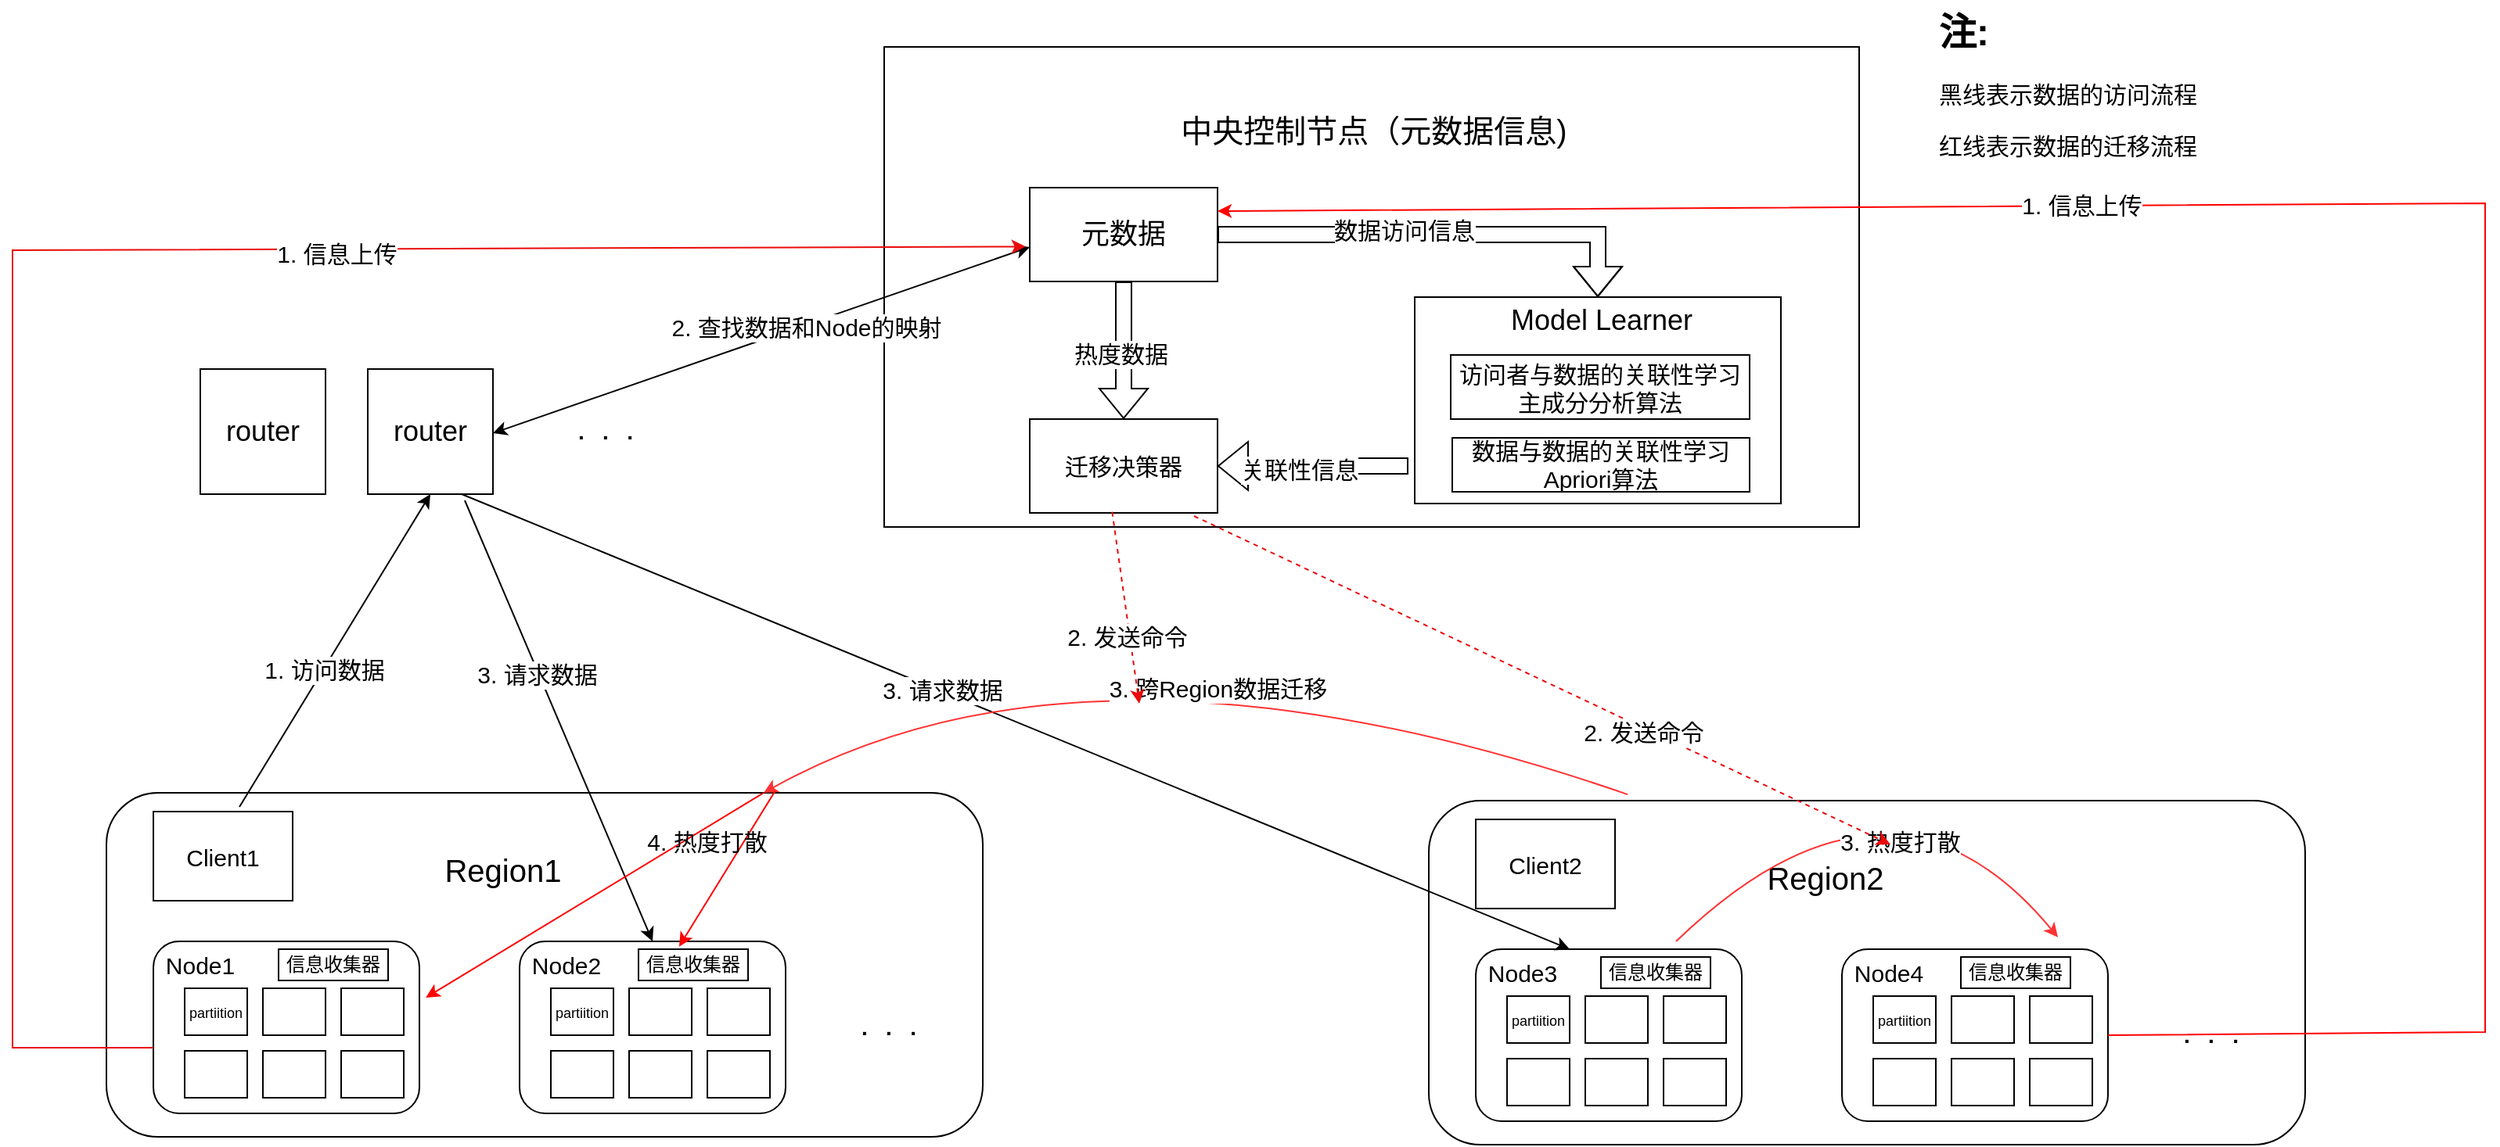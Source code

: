 <mxfile version="24.2.3" type="github">
  <diagram name="第 1 页" id="wyud56oGUguUk-u3dwBo">
    <mxGraphModel dx="2426" dy="1153" grid="1" gridSize="10" guides="1" tooltips="1" connect="1" arrows="1" fold="1" page="0" pageScale="1" pageWidth="3300" pageHeight="4681" math="0" shadow="0">
      <root>
        <mxCell id="0" />
        <mxCell id="1" parent="0" />
        <mxCell id="fK18sFWaVX0sbO686z94-62" value="" style="rounded=0;whiteSpace=wrap;html=1;fillColor=none;" vertex="1" parent="1">
          <mxGeometry x="477" y="130" width="623" height="307" as="geometry" />
        </mxCell>
        <mxCell id="03DIohu5uTfENDP-RpDd-27" value="" style="rounded=1;whiteSpace=wrap;html=1;fillColor=none;align=center;strokeWidth=1;" parent="1" vertex="1">
          <mxGeometry x="-20" y="607" width="560" height="220" as="geometry" />
        </mxCell>
        <mxCell id="03DIohu5uTfENDP-RpDd-28" value="&lt;font style=&quot;font-size: 20px;&quot;&gt;Region1&lt;/font&gt;" style="text;html=1;strokeColor=none;fillColor=none;align=center;verticalAlign=middle;whiteSpace=wrap;rounded=0;strokeWidth=1;" parent="1" vertex="1">
          <mxGeometry x="193" y="638" width="81" height="36" as="geometry" />
        </mxCell>
        <mxCell id="03DIohu5uTfENDP-RpDd-29" value="" style="rounded=1;whiteSpace=wrap;html=1;fillColor=none;strokeWidth=1;" parent="1" vertex="1">
          <mxGeometry x="10" y="702" width="170" height="110" as="geometry" />
        </mxCell>
        <mxCell id="03DIohu5uTfENDP-RpDd-30" value="&lt;font style=&quot;font-size: 15px;&quot;&gt;Node1&lt;/font&gt;" style="text;html=1;strokeColor=none;fillColor=none;align=center;verticalAlign=middle;whiteSpace=wrap;rounded=0;strokeWidth=1;" parent="1" vertex="1">
          <mxGeometry x="10" y="702" width="60" height="30" as="geometry" />
        </mxCell>
        <mxCell id="03DIohu5uTfENDP-RpDd-31" value="" style="rounded=0;whiteSpace=wrap;html=1;strokeWidth=1;" parent="1" vertex="1">
          <mxGeometry x="30" y="732" width="40" height="30" as="geometry" />
        </mxCell>
        <mxCell id="03DIohu5uTfENDP-RpDd-32" value="" style="rounded=0;whiteSpace=wrap;html=1;strokeWidth=1;" parent="1" vertex="1">
          <mxGeometry x="80" y="732" width="40" height="30" as="geometry" />
        </mxCell>
        <mxCell id="03DIohu5uTfENDP-RpDd-33" value="" style="rounded=0;whiteSpace=wrap;html=1;strokeWidth=1;" parent="1" vertex="1">
          <mxGeometry x="30" y="772" width="40" height="30" as="geometry" />
        </mxCell>
        <mxCell id="03DIohu5uTfENDP-RpDd-34" value="" style="rounded=0;whiteSpace=wrap;html=1;strokeWidth=1;" parent="1" vertex="1">
          <mxGeometry x="80" y="772" width="40" height="30" as="geometry" />
        </mxCell>
        <mxCell id="03DIohu5uTfENDP-RpDd-35" value="" style="rounded=0;whiteSpace=wrap;html=1;strokeWidth=1;" parent="1" vertex="1">
          <mxGeometry x="130" y="732" width="40" height="30" as="geometry" />
        </mxCell>
        <mxCell id="03DIohu5uTfENDP-RpDd-36" value="" style="rounded=0;whiteSpace=wrap;html=1;strokeWidth=1;" parent="1" vertex="1">
          <mxGeometry x="130" y="772" width="40" height="30" as="geometry" />
        </mxCell>
        <mxCell id="03DIohu5uTfENDP-RpDd-37" value="&lt;font style=&quot;font-size: 9px;&quot;&gt;partiition&lt;/font&gt;" style="text;html=1;strokeColor=none;fillColor=none;align=center;verticalAlign=middle;whiteSpace=wrap;rounded=0;strokeWidth=1;" parent="1" vertex="1">
          <mxGeometry x="35" y="742" width="30" height="10" as="geometry" />
        </mxCell>
        <mxCell id="03DIohu5uTfENDP-RpDd-38" value="" style="rounded=1;whiteSpace=wrap;html=1;fillColor=none;strokeWidth=1;" parent="1" vertex="1">
          <mxGeometry x="244" y="702" width="170" height="110" as="geometry" />
        </mxCell>
        <mxCell id="03DIohu5uTfENDP-RpDd-39" value="&lt;font style=&quot;font-size: 15px;&quot;&gt;Node2&lt;/font&gt;" style="text;html=1;strokeColor=none;fillColor=none;align=center;verticalAlign=middle;whiteSpace=wrap;rounded=0;strokeWidth=1;" parent="1" vertex="1">
          <mxGeometry x="244" y="702" width="60" height="30" as="geometry" />
        </mxCell>
        <mxCell id="03DIohu5uTfENDP-RpDd-40" value="" style="rounded=0;whiteSpace=wrap;html=1;strokeWidth=1;" parent="1" vertex="1">
          <mxGeometry x="264" y="732" width="40" height="30" as="geometry" />
        </mxCell>
        <mxCell id="03DIohu5uTfENDP-RpDd-41" value="" style="rounded=0;whiteSpace=wrap;html=1;strokeWidth=1;" parent="1" vertex="1">
          <mxGeometry x="314" y="732" width="40" height="30" as="geometry" />
        </mxCell>
        <mxCell id="03DIohu5uTfENDP-RpDd-42" value="" style="rounded=0;whiteSpace=wrap;html=1;strokeWidth=1;" parent="1" vertex="1">
          <mxGeometry x="264" y="772" width="40" height="30" as="geometry" />
        </mxCell>
        <mxCell id="03DIohu5uTfENDP-RpDd-43" value="" style="rounded=0;whiteSpace=wrap;html=1;strokeWidth=1;" parent="1" vertex="1">
          <mxGeometry x="314" y="772" width="40" height="30" as="geometry" />
        </mxCell>
        <mxCell id="03DIohu5uTfENDP-RpDd-44" value="" style="rounded=0;whiteSpace=wrap;html=1;strokeWidth=1;" parent="1" vertex="1">
          <mxGeometry x="364" y="732" width="40" height="30" as="geometry" />
        </mxCell>
        <mxCell id="03DIohu5uTfENDP-RpDd-45" value="" style="rounded=0;whiteSpace=wrap;html=1;strokeWidth=1;" parent="1" vertex="1">
          <mxGeometry x="364" y="772" width="40" height="30" as="geometry" />
        </mxCell>
        <mxCell id="03DIohu5uTfENDP-RpDd-46" value="&lt;font style=&quot;font-size: 9px;&quot;&gt;partiition&lt;/font&gt;" style="text;html=1;strokeColor=none;fillColor=none;align=center;verticalAlign=middle;whiteSpace=wrap;rounded=0;strokeWidth=1;" parent="1" vertex="1">
          <mxGeometry x="269" y="742" width="30" height="10" as="geometry" />
        </mxCell>
        <mxCell id="03DIohu5uTfENDP-RpDd-47" value="&lt;b&gt;&lt;font style=&quot;font-size: 14px;&quot;&gt;.&amp;nbsp; &amp;nbsp;.&amp;nbsp; &amp;nbsp;.&lt;/font&gt;&lt;/b&gt;" style="text;html=1;strokeColor=none;fillColor=none;align=center;verticalAlign=middle;whiteSpace=wrap;rounded=0;" parent="1" vertex="1">
          <mxGeometry x="450" y="742" width="60" height="30" as="geometry" />
        </mxCell>
        <mxCell id="03DIohu5uTfENDP-RpDd-48" value="信息收集器" style="rounded=0;whiteSpace=wrap;html=1;" parent="1" vertex="1">
          <mxGeometry x="90" y="707" width="70" height="20" as="geometry" />
        </mxCell>
        <mxCell id="03DIohu5uTfENDP-RpDd-49" value="信息收集器" style="rounded=0;whiteSpace=wrap;html=1;" parent="1" vertex="1">
          <mxGeometry x="320" y="707" width="70" height="20" as="geometry" />
        </mxCell>
        <mxCell id="fK18sFWaVX0sbO686z94-1" value="&lt;font style=&quot;font-size: 15px;&quot;&gt;Client1&lt;/font&gt;" style="rounded=0;whiteSpace=wrap;html=1;fillColor=none;" vertex="1" parent="1">
          <mxGeometry x="10" y="619" width="89" height="57" as="geometry" />
        </mxCell>
        <mxCell id="fK18sFWaVX0sbO686z94-26" value="" style="rounded=1;whiteSpace=wrap;html=1;fillColor=none;align=center;strokeWidth=1;" vertex="1" parent="1">
          <mxGeometry x="825" y="612" width="560" height="220" as="geometry" />
        </mxCell>
        <mxCell id="fK18sFWaVX0sbO686z94-27" value="&lt;font style=&quot;font-size: 20px;&quot;&gt;Region2&lt;/font&gt;" style="text;html=1;strokeColor=none;fillColor=none;align=center;verticalAlign=middle;whiteSpace=wrap;rounded=0;strokeWidth=1;" vertex="1" parent="1">
          <mxGeometry x="1038" y="643" width="81" height="36" as="geometry" />
        </mxCell>
        <mxCell id="fK18sFWaVX0sbO686z94-28" value="" style="rounded=1;whiteSpace=wrap;html=1;fillColor=none;strokeWidth=1;" vertex="1" parent="1">
          <mxGeometry x="855" y="707" width="170" height="110" as="geometry" />
        </mxCell>
        <mxCell id="fK18sFWaVX0sbO686z94-29" value="&lt;font style=&quot;font-size: 15px;&quot;&gt;Node3&lt;/font&gt;" style="text;html=1;strokeColor=none;fillColor=none;align=center;verticalAlign=middle;whiteSpace=wrap;rounded=0;strokeWidth=1;" vertex="1" parent="1">
          <mxGeometry x="855" y="707" width="60" height="30" as="geometry" />
        </mxCell>
        <mxCell id="fK18sFWaVX0sbO686z94-30" value="" style="rounded=0;whiteSpace=wrap;html=1;strokeWidth=1;" vertex="1" parent="1">
          <mxGeometry x="875" y="737" width="40" height="30" as="geometry" />
        </mxCell>
        <mxCell id="fK18sFWaVX0sbO686z94-31" value="" style="rounded=0;whiteSpace=wrap;html=1;strokeWidth=1;" vertex="1" parent="1">
          <mxGeometry x="925" y="737" width="40" height="30" as="geometry" />
        </mxCell>
        <mxCell id="fK18sFWaVX0sbO686z94-32" value="" style="rounded=0;whiteSpace=wrap;html=1;strokeWidth=1;" vertex="1" parent="1">
          <mxGeometry x="875" y="777" width="40" height="30" as="geometry" />
        </mxCell>
        <mxCell id="fK18sFWaVX0sbO686z94-33" value="" style="rounded=0;whiteSpace=wrap;html=1;strokeWidth=1;" vertex="1" parent="1">
          <mxGeometry x="925" y="777" width="40" height="30" as="geometry" />
        </mxCell>
        <mxCell id="fK18sFWaVX0sbO686z94-34" value="" style="rounded=0;whiteSpace=wrap;html=1;strokeWidth=1;" vertex="1" parent="1">
          <mxGeometry x="975" y="737" width="40" height="30" as="geometry" />
        </mxCell>
        <mxCell id="fK18sFWaVX0sbO686z94-35" value="" style="rounded=0;whiteSpace=wrap;html=1;strokeWidth=1;" vertex="1" parent="1">
          <mxGeometry x="975" y="777" width="40" height="30" as="geometry" />
        </mxCell>
        <mxCell id="fK18sFWaVX0sbO686z94-36" value="&lt;font style=&quot;font-size: 9px;&quot;&gt;partiition&lt;/font&gt;" style="text;html=1;strokeColor=none;fillColor=none;align=center;verticalAlign=middle;whiteSpace=wrap;rounded=0;strokeWidth=1;" vertex="1" parent="1">
          <mxGeometry x="880" y="747" width="30" height="10" as="geometry" />
        </mxCell>
        <mxCell id="fK18sFWaVX0sbO686z94-37" value="" style="rounded=1;whiteSpace=wrap;html=1;fillColor=none;strokeWidth=1;" vertex="1" parent="1">
          <mxGeometry x="1089" y="707" width="170" height="110" as="geometry" />
        </mxCell>
        <mxCell id="fK18sFWaVX0sbO686z94-38" value="&lt;font style=&quot;font-size: 15px;&quot;&gt;Node4&lt;/font&gt;" style="text;html=1;strokeColor=none;fillColor=none;align=center;verticalAlign=middle;whiteSpace=wrap;rounded=0;strokeWidth=1;" vertex="1" parent="1">
          <mxGeometry x="1089" y="707" width="60" height="30" as="geometry" />
        </mxCell>
        <mxCell id="fK18sFWaVX0sbO686z94-39" value="" style="rounded=0;whiteSpace=wrap;html=1;strokeWidth=1;" vertex="1" parent="1">
          <mxGeometry x="1109" y="737" width="40" height="30" as="geometry" />
        </mxCell>
        <mxCell id="fK18sFWaVX0sbO686z94-40" value="" style="rounded=0;whiteSpace=wrap;html=1;strokeWidth=1;" vertex="1" parent="1">
          <mxGeometry x="1159" y="737" width="40" height="30" as="geometry" />
        </mxCell>
        <mxCell id="fK18sFWaVX0sbO686z94-41" value="" style="rounded=0;whiteSpace=wrap;html=1;strokeWidth=1;" vertex="1" parent="1">
          <mxGeometry x="1109" y="777" width="40" height="30" as="geometry" />
        </mxCell>
        <mxCell id="fK18sFWaVX0sbO686z94-42" value="" style="rounded=0;whiteSpace=wrap;html=1;strokeWidth=1;" vertex="1" parent="1">
          <mxGeometry x="1159" y="777" width="40" height="30" as="geometry" />
        </mxCell>
        <mxCell id="fK18sFWaVX0sbO686z94-43" value="" style="rounded=0;whiteSpace=wrap;html=1;strokeWidth=1;" vertex="1" parent="1">
          <mxGeometry x="1209" y="737" width="40" height="30" as="geometry" />
        </mxCell>
        <mxCell id="fK18sFWaVX0sbO686z94-44" value="" style="rounded=0;whiteSpace=wrap;html=1;strokeWidth=1;" vertex="1" parent="1">
          <mxGeometry x="1209" y="777" width="40" height="30" as="geometry" />
        </mxCell>
        <mxCell id="fK18sFWaVX0sbO686z94-45" value="&lt;font style=&quot;font-size: 9px;&quot;&gt;partiition&lt;/font&gt;" style="text;html=1;strokeColor=none;fillColor=none;align=center;verticalAlign=middle;whiteSpace=wrap;rounded=0;strokeWidth=1;" vertex="1" parent="1">
          <mxGeometry x="1114" y="747" width="30" height="10" as="geometry" />
        </mxCell>
        <mxCell id="fK18sFWaVX0sbO686z94-46" value="&lt;b&gt;&lt;font style=&quot;font-size: 14px;&quot;&gt;.&amp;nbsp; &amp;nbsp;.&amp;nbsp; &amp;nbsp;.&lt;/font&gt;&lt;/b&gt;" style="text;html=1;strokeColor=none;fillColor=none;align=center;verticalAlign=middle;whiteSpace=wrap;rounded=0;" vertex="1" parent="1">
          <mxGeometry x="1295" y="747" width="60" height="30" as="geometry" />
        </mxCell>
        <mxCell id="fK18sFWaVX0sbO686z94-47" value="信息收集器" style="rounded=0;whiteSpace=wrap;html=1;" vertex="1" parent="1">
          <mxGeometry x="935" y="712" width="70" height="20" as="geometry" />
        </mxCell>
        <mxCell id="fK18sFWaVX0sbO686z94-48" value="信息收集器" style="rounded=0;whiteSpace=wrap;html=1;" vertex="1" parent="1">
          <mxGeometry x="1165" y="712" width="70" height="20" as="geometry" />
        </mxCell>
        <mxCell id="fK18sFWaVX0sbO686z94-49" value="&lt;font style=&quot;font-size: 15px;&quot;&gt;Client2&lt;/font&gt;" style="rounded=0;whiteSpace=wrap;html=1;fillColor=none;" vertex="1" parent="1">
          <mxGeometry x="855" y="624" width="89" height="57" as="geometry" />
        </mxCell>
        <mxCell id="fK18sFWaVX0sbO686z94-50" value="&lt;font style=&quot;font-size: 18px;&quot;&gt;router&lt;/font&gt;" style="whiteSpace=wrap;html=1;aspect=fixed;" vertex="1" parent="1">
          <mxGeometry x="40" y="336" width="80" height="80" as="geometry" />
        </mxCell>
        <mxCell id="fK18sFWaVX0sbO686z94-51" value="&lt;font style=&quot;font-size: 18px;&quot;&gt;router&lt;/font&gt;" style="whiteSpace=wrap;html=1;aspect=fixed;" vertex="1" parent="1">
          <mxGeometry x="147" y="336" width="80" height="80" as="geometry" />
        </mxCell>
        <mxCell id="fK18sFWaVX0sbO686z94-52" value="&lt;b&gt;&lt;font style=&quot;font-size: 14px;&quot;&gt;.&amp;nbsp; &amp;nbsp;.&amp;nbsp; &amp;nbsp;.&lt;/font&gt;&lt;/b&gt;" style="text;html=1;strokeColor=none;fillColor=none;align=center;verticalAlign=middle;whiteSpace=wrap;rounded=0;" vertex="1" parent="1">
          <mxGeometry x="269" y="361" width="60" height="30" as="geometry" />
        </mxCell>
        <mxCell id="fK18sFWaVX0sbO686z94-53" value="" style="endArrow=classic;html=1;rounded=0;entryX=0.5;entryY=1;entryDx=0;entryDy=0;" edge="1" parent="1" target="fK18sFWaVX0sbO686z94-51">
          <mxGeometry width="50" height="50" relative="1" as="geometry">
            <mxPoint x="65" y="616" as="sourcePoint" />
            <mxPoint x="115" y="566" as="targetPoint" />
          </mxGeometry>
        </mxCell>
        <mxCell id="fK18sFWaVX0sbO686z94-54" value="&lt;font style=&quot;font-size: 15px;&quot;&gt;1. 访问数据&lt;/font&gt;" style="edgeLabel;html=1;align=center;verticalAlign=middle;resizable=0;points=[];" vertex="1" connectable="0" parent="fK18sFWaVX0sbO686z94-53">
          <mxGeometry x="-0.121" relative="1" as="geometry">
            <mxPoint as="offset" />
          </mxGeometry>
        </mxCell>
        <mxCell id="fK18sFWaVX0sbO686z94-55" value="" style="endArrow=classic;startArrow=classic;html=1;rounded=0;entryX=0;entryY=0.633;entryDx=0;entryDy=0;entryPerimeter=0;" edge="1" parent="1" target="fK18sFWaVX0sbO686z94-64">
          <mxGeometry width="50" height="50" relative="1" as="geometry">
            <mxPoint x="227" y="377" as="sourcePoint" />
            <mxPoint x="520" y="212.642" as="targetPoint" />
          </mxGeometry>
        </mxCell>
        <mxCell id="fK18sFWaVX0sbO686z94-56" value="&lt;font style=&quot;font-size: 15px;&quot;&gt;2. 查找数据和Node的映射&lt;/font&gt;" style="edgeLabel;html=1;align=center;verticalAlign=middle;resizable=0;points=[];" vertex="1" connectable="0" parent="fK18sFWaVX0sbO686z94-55">
          <mxGeometry x="0.163" y="-2" relative="1" as="geometry">
            <mxPoint y="-1" as="offset" />
          </mxGeometry>
        </mxCell>
        <mxCell id="fK18sFWaVX0sbO686z94-58" value="" style="endArrow=classic;html=1;rounded=0;entryX=0.5;entryY=0;entryDx=0;entryDy=0;" edge="1" parent="1" target="03DIohu5uTfENDP-RpDd-38">
          <mxGeometry width="50" height="50" relative="1" as="geometry">
            <mxPoint x="209" y="420" as="sourcePoint" />
            <mxPoint x="331" y="470" as="targetPoint" />
          </mxGeometry>
        </mxCell>
        <mxCell id="fK18sFWaVX0sbO686z94-60" value="&lt;font style=&quot;font-size: 15px;&quot;&gt;3. 请求数据&lt;/font&gt;" style="edgeLabel;html=1;align=center;verticalAlign=middle;resizable=0;points=[];" vertex="1" connectable="0" parent="fK18sFWaVX0sbO686z94-58">
          <mxGeometry x="-0.219" y="-1" relative="1" as="geometry">
            <mxPoint as="offset" />
          </mxGeometry>
        </mxCell>
        <mxCell id="fK18sFWaVX0sbO686z94-59" value="" style="endArrow=classic;html=1;rounded=0;entryX=1;entryY=0;entryDx=0;entryDy=0;exitX=0.75;exitY=1;exitDx=0;exitDy=0;" edge="1" parent="1" source="fK18sFWaVX0sbO686z94-51" target="fK18sFWaVX0sbO686z94-29">
          <mxGeometry width="50" height="50" relative="1" as="geometry">
            <mxPoint x="219" y="430" as="sourcePoint" />
            <mxPoint x="339" y="712" as="targetPoint" />
          </mxGeometry>
        </mxCell>
        <mxCell id="fK18sFWaVX0sbO686z94-61" value="&lt;font style=&quot;font-size: 15px;&quot;&gt;3. 请求数据&lt;/font&gt;" style="edgeLabel;html=1;align=center;verticalAlign=middle;resizable=0;points=[];" vertex="1" connectable="0" parent="fK18sFWaVX0sbO686z94-59">
          <mxGeometry x="-0.135" y="1" relative="1" as="geometry">
            <mxPoint as="offset" />
          </mxGeometry>
        </mxCell>
        <mxCell id="fK18sFWaVX0sbO686z94-63" value="&lt;font style=&quot;font-size: 20px;&quot;&gt;中央控制节点（元数据信息)&lt;/font&gt;" style="text;html=1;align=center;verticalAlign=middle;whiteSpace=wrap;rounded=0;" vertex="1" parent="1">
          <mxGeometry x="640" y="140" width="300" height="85" as="geometry" />
        </mxCell>
        <mxCell id="fK18sFWaVX0sbO686z94-96" style="edgeStyle=orthogonalEdgeStyle;rounded=0;orthogonalLoop=1;jettySize=auto;html=1;shape=flexArrow;" edge="1" parent="1" source="fK18sFWaVX0sbO686z94-64" target="fK18sFWaVX0sbO686z94-66">
          <mxGeometry relative="1" as="geometry" />
        </mxCell>
        <mxCell id="fK18sFWaVX0sbO686z94-99" value="&lt;font style=&quot;font-size: 15px;&quot;&gt;数据访问信息&lt;/font&gt;" style="edgeLabel;html=1;align=center;verticalAlign=middle;resizable=0;points=[];" vertex="1" connectable="0" parent="fK18sFWaVX0sbO686z94-96">
          <mxGeometry x="-0.163" y="3" relative="1" as="geometry">
            <mxPoint as="offset" />
          </mxGeometry>
        </mxCell>
        <mxCell id="fK18sFWaVX0sbO686z94-97" style="edgeStyle=orthogonalEdgeStyle;rounded=0;orthogonalLoop=1;jettySize=auto;html=1;exitX=0.5;exitY=1;exitDx=0;exitDy=0;entryX=0.5;entryY=0;entryDx=0;entryDy=0;shape=flexArrow;" edge="1" parent="1" source="fK18sFWaVX0sbO686z94-64" target="fK18sFWaVX0sbO686z94-65">
          <mxGeometry relative="1" as="geometry" />
        </mxCell>
        <mxCell id="fK18sFWaVX0sbO686z94-98" value="&lt;font style=&quot;font-size: 15px;&quot;&gt;热度数据&lt;/font&gt;" style="edgeLabel;html=1;align=center;verticalAlign=middle;resizable=0;points=[];" vertex="1" connectable="0" parent="fK18sFWaVX0sbO686z94-97">
          <mxGeometry x="0.045" y="-2" relative="1" as="geometry">
            <mxPoint as="offset" />
          </mxGeometry>
        </mxCell>
        <mxCell id="fK18sFWaVX0sbO686z94-64" value="&lt;font style=&quot;font-size: 18px;&quot;&gt;元数据&lt;/font&gt;" style="rounded=0;whiteSpace=wrap;html=1;" vertex="1" parent="1">
          <mxGeometry x="570" y="220" width="120" height="60" as="geometry" />
        </mxCell>
        <mxCell id="fK18sFWaVX0sbO686z94-65" value="&lt;font style=&quot;font-size: 15px;&quot;&gt;迁移决策器&lt;/font&gt;" style="rounded=0;whiteSpace=wrap;html=1;" vertex="1" parent="1">
          <mxGeometry x="570" y="368" width="120" height="60" as="geometry" />
        </mxCell>
        <mxCell id="fK18sFWaVX0sbO686z94-66" value="" style="rounded=0;whiteSpace=wrap;html=1;" vertex="1" parent="1">
          <mxGeometry x="816" y="290" width="234" height="132" as="geometry" />
        </mxCell>
        <mxCell id="fK18sFWaVX0sbO686z94-67" value="&lt;font style=&quot;font-size: 18px;&quot;&gt;Model Learner&lt;/font&gt;" style="text;html=1;align=center;verticalAlign=middle;whiteSpace=wrap;rounded=0;" vertex="1" parent="1">
          <mxGeometry x="869.75" y="290" width="130.5" height="30" as="geometry" />
        </mxCell>
        <mxCell id="fK18sFWaVX0sbO686z94-68" value="&lt;font style=&quot;font-size: 15px;&quot;&gt;访问者与数据的关联性学习&lt;/font&gt;&lt;div style=&quot;font-size: 15px;&quot;&gt;&lt;font style=&quot;font-size: 15px;&quot;&gt;主成分分析算法&lt;/font&gt;&lt;/div&gt;" style="rounded=0;whiteSpace=wrap;html=1;" vertex="1" parent="1">
          <mxGeometry x="839" y="327" width="191" height="41" as="geometry" />
        </mxCell>
        <mxCell id="fK18sFWaVX0sbO686z94-69" value="&lt;font style=&quot;font-size: 15px;&quot;&gt;数据与数据的关联性学习&lt;/font&gt;&lt;div style=&quot;font-size: 15px;&quot;&gt;&lt;font style=&quot;font-size: 15px;&quot;&gt;Apriori算法&lt;/font&gt;&lt;/div&gt;" style="rounded=0;whiteSpace=wrap;html=1;" vertex="1" parent="1">
          <mxGeometry x="840" y="380" width="190" height="34.5" as="geometry" />
        </mxCell>
        <mxCell id="fK18sFWaVX0sbO686z94-77" value="" style="shape=flexArrow;endArrow=classic;html=1;rounded=0;" edge="1" parent="1" target="fK18sFWaVX0sbO686z94-65">
          <mxGeometry width="50" height="50" relative="1" as="geometry">
            <mxPoint x="812" y="398" as="sourcePoint" />
            <mxPoint x="732" y="391" as="targetPoint" />
          </mxGeometry>
        </mxCell>
        <mxCell id="fK18sFWaVX0sbO686z94-100" value="&lt;font style=&quot;font-size: 15px;&quot;&gt;关联性信息&lt;/font&gt;" style="edgeLabel;html=1;align=center;verticalAlign=middle;resizable=0;points=[];" vertex="1" connectable="0" parent="fK18sFWaVX0sbO686z94-77">
          <mxGeometry x="0.15" y="2" relative="1" as="geometry">
            <mxPoint as="offset" />
          </mxGeometry>
        </mxCell>
        <mxCell id="fK18sFWaVX0sbO686z94-78" value="" style="endArrow=classic;html=1;rounded=0;strokeColor=#ea0b0b;entryX=-0.022;entryY=0.628;entryDx=0;entryDy=0;entryPerimeter=0;" edge="1" parent="1" target="fK18sFWaVX0sbO686z94-64">
          <mxGeometry width="50" height="50" relative="1" as="geometry">
            <mxPoint x="10" y="770" as="sourcePoint" />
            <mxPoint x="180" y="657" as="targetPoint" />
            <Array as="points">
              <mxPoint x="-80" y="770" />
              <mxPoint x="-80" y="260" />
            </Array>
          </mxGeometry>
        </mxCell>
        <mxCell id="fK18sFWaVX0sbO686z94-79" value="&lt;font style=&quot;font-size: 15px;&quot;&gt;1. 信息上传&lt;/font&gt;" style="edgeLabel;html=1;align=center;verticalAlign=middle;resizable=0;points=[];" vertex="1" connectable="0" parent="fK18sFWaVX0sbO686z94-78">
          <mxGeometry x="0.294" y="-2" relative="1" as="geometry">
            <mxPoint as="offset" />
          </mxGeometry>
        </mxCell>
        <mxCell id="fK18sFWaVX0sbO686z94-82" value="" style="curved=1;endArrow=classic;html=1;rounded=0;exitX=0.227;exitY=-0.018;exitDx=0;exitDy=0;exitPerimeter=0;strokeColor=#FF3333;entryX=0.75;entryY=0;entryDx=0;entryDy=0;" edge="1" parent="1" source="fK18sFWaVX0sbO686z94-26" target="03DIohu5uTfENDP-RpDd-27">
          <mxGeometry width="50" height="50" relative="1" as="geometry">
            <mxPoint x="370" y="580" as="sourcePoint" />
            <mxPoint x="990" y="610" as="targetPoint" />
            <Array as="points">
              <mxPoint x="610" y="490" />
            </Array>
          </mxGeometry>
        </mxCell>
        <mxCell id="fK18sFWaVX0sbO686z94-87" value="&lt;font style=&quot;font-size: 15px;&quot;&gt;3. 跨Region数据迁移&lt;/font&gt;" style="edgeLabel;html=1;align=center;verticalAlign=middle;resizable=0;points=[];" vertex="1" connectable="0" parent="fK18sFWaVX0sbO686z94-82">
          <mxGeometry x="0.004" y="-48" relative="1" as="geometry">
            <mxPoint x="8" y="76" as="offset" />
          </mxGeometry>
        </mxCell>
        <mxCell id="fK18sFWaVX0sbO686z94-85" value="" style="curved=1;endArrow=classic;html=1;rounded=0;exitX=0.543;exitY=0.027;exitDx=0;exitDy=0;exitPerimeter=0;strokeColor=#FF3333;entryX=0.602;entryY=0.003;entryDx=0;entryDy=0;entryPerimeter=0;" edge="1" parent="1">
          <mxGeometry width="50" height="50" relative="1" as="geometry">
            <mxPoint x="982.99" y="702" as="sourcePoint" />
            <mxPoint x="1227.02" y="699.36" as="targetPoint" />
            <Array as="points">
              <mxPoint x="1120" y="570" />
            </Array>
          </mxGeometry>
        </mxCell>
        <mxCell id="fK18sFWaVX0sbO686z94-86" value="&lt;font style=&quot;font-size: 15px;&quot;&gt;3. 热度打散&lt;/font&gt;" style="edgeLabel;html=1;align=center;verticalAlign=middle;resizable=0;points=[];" vertex="1" connectable="0" parent="fK18sFWaVX0sbO686z94-85">
          <mxGeometry x="0.374" y="-39" relative="1" as="geometry">
            <mxPoint as="offset" />
          </mxGeometry>
        </mxCell>
        <mxCell id="fK18sFWaVX0sbO686z94-89" value="" style="endArrow=classic;html=1;rounded=0;strokeColor=#ea0b0b;exitX=0.439;exitY=0.989;exitDx=0;exitDy=0;exitPerimeter=0;dashed=1;" edge="1" parent="1" source="fK18sFWaVX0sbO686z94-65">
          <mxGeometry width="50" height="50" relative="1" as="geometry">
            <mxPoint x="1596" y="517" as="sourcePoint" />
            <mxPoint x="640" y="550" as="targetPoint" />
          </mxGeometry>
        </mxCell>
        <mxCell id="fK18sFWaVX0sbO686z94-90" value="&lt;font style=&quot;font-size: 15px;&quot;&gt;2. 发送命令&lt;/font&gt;" style="edgeLabel;html=1;align=center;verticalAlign=middle;resizable=0;points=[];" vertex="1" connectable="0" parent="fK18sFWaVX0sbO686z94-89">
          <mxGeometry x="0.294" y="-2" relative="1" as="geometry">
            <mxPoint as="offset" />
          </mxGeometry>
        </mxCell>
        <mxCell id="fK18sFWaVX0sbO686z94-91" value="" style="endArrow=classic;html=1;rounded=0;strokeColor=#ea0b0b;dashed=1;" edge="1" parent="1">
          <mxGeometry width="50" height="50" relative="1" as="geometry">
            <mxPoint x="675" y="430" as="sourcePoint" />
            <mxPoint x="1120" y="640" as="targetPoint" />
          </mxGeometry>
        </mxCell>
        <mxCell id="fK18sFWaVX0sbO686z94-92" value="&lt;font style=&quot;font-size: 15px;&quot;&gt;2. 发送命令&lt;/font&gt;" style="edgeLabel;html=1;align=center;verticalAlign=middle;resizable=0;points=[];" vertex="1" connectable="0" parent="fK18sFWaVX0sbO686z94-91">
          <mxGeometry x="0.294" y="-2" relative="1" as="geometry">
            <mxPoint as="offset" />
          </mxGeometry>
        </mxCell>
        <mxCell id="fK18sFWaVX0sbO686z94-103" value="" style="endArrow=classic;html=1;rounded=0;exitX=1;exitY=0.5;exitDx=0;exitDy=0;entryX=1;entryY=0.25;entryDx=0;entryDy=0;strokeColor=#FF0000;" edge="1" parent="1" source="fK18sFWaVX0sbO686z94-37" target="fK18sFWaVX0sbO686z94-64">
          <mxGeometry width="50" height="50" relative="1" as="geometry">
            <mxPoint x="810" y="570" as="sourcePoint" />
            <mxPoint x="1260" y="290" as="targetPoint" />
            <Array as="points">
              <mxPoint x="1500" y="760" />
              <mxPoint x="1500" y="230" />
            </Array>
          </mxGeometry>
        </mxCell>
        <mxCell id="fK18sFWaVX0sbO686z94-104" value="&lt;font style=&quot;font-size: 15px;&quot;&gt;1. 信息上传&lt;/font&gt;" style="edgeLabel;html=1;align=center;verticalAlign=middle;resizable=0;points=[];" vertex="1" connectable="0" parent="fK18sFWaVX0sbO686z94-103">
          <mxGeometry x="0.302" y="-1" relative="1" as="geometry">
            <mxPoint as="offset" />
          </mxGeometry>
        </mxCell>
        <mxCell id="fK18sFWaVX0sbO686z94-105" value="" style="endArrow=classic;html=1;rounded=0;entryX=0.371;entryY=-0.083;entryDx=0;entryDy=0;entryPerimeter=0;exitX=0.763;exitY=-0.005;exitDx=0;exitDy=0;exitPerimeter=0;strokeColor=#FF0000;" edge="1" parent="1" source="03DIohu5uTfENDP-RpDd-27" target="03DIohu5uTfENDP-RpDd-49">
          <mxGeometry width="50" height="50" relative="1" as="geometry">
            <mxPoint x="810" y="550" as="sourcePoint" />
            <mxPoint x="860" y="500" as="targetPoint" />
          </mxGeometry>
        </mxCell>
        <mxCell id="fK18sFWaVX0sbO686z94-107" value="" style="endArrow=classic;html=1;rounded=0;entryX=1.024;entryY=0.327;entryDx=0;entryDy=0;exitX=0.75;exitY=0;exitDx=0;exitDy=0;strokeColor=#FF0000;entryPerimeter=0;" edge="1" parent="1" source="03DIohu5uTfENDP-RpDd-27" target="03DIohu5uTfENDP-RpDd-29">
          <mxGeometry width="50" height="50" relative="1" as="geometry">
            <mxPoint x="417" y="616" as="sourcePoint" />
            <mxPoint x="356" y="715" as="targetPoint" />
          </mxGeometry>
        </mxCell>
        <mxCell id="fK18sFWaVX0sbO686z94-109" value="&lt;font style=&quot;font-size: 15px;&quot;&gt;4. 热度打散&lt;/font&gt;" style="text;html=1;align=center;verticalAlign=middle;whiteSpace=wrap;rounded=0;" vertex="1" parent="1">
          <mxGeometry x="324" y="619" width="80" height="37.5" as="geometry" />
        </mxCell>
        <mxCell id="fK18sFWaVX0sbO686z94-110" value="&lt;h1 style=&quot;margin-top: 0px;&quot;&gt;注:&lt;/h1&gt;&lt;p style=&quot;font-size: 15px;&quot;&gt;&lt;font style=&quot;font-size: 15px;&quot;&gt;黑线表示数据的访问流程&lt;/font&gt;&lt;/p&gt;&lt;p style=&quot;font-size: 15px;&quot;&gt;&lt;font style=&quot;font-size: 15px;&quot;&gt;红线表示数据的迁移流程&lt;/font&gt;&lt;/p&gt;" style="text;html=1;whiteSpace=wrap;overflow=hidden;rounded=0;" vertex="1" parent="1">
          <mxGeometry x="1149" y="100" width="180" height="112.5" as="geometry" />
        </mxCell>
      </root>
    </mxGraphModel>
  </diagram>
</mxfile>
